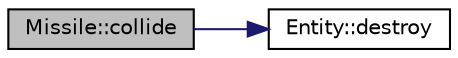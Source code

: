 digraph "Missile::collide"
{
  edge [fontname="Helvetica",fontsize="10",labelfontname="Helvetica",labelfontsize="10"];
  node [fontname="Helvetica",fontsize="10",shape=record];
  rankdir="LR";
  Node1 [label="Missile::collide",height=0.2,width=0.4,color="black", fillcolor="grey75", style="filled", fontcolor="black"];
  Node1 -> Node2 [color="midnightblue",fontsize="10",style="solid",fontname="Helvetica"];
  Node2 [label="Entity::destroy",height=0.2,width=0.4,color="black", fillcolor="white", style="filled",URL="$classEntity.html#a691dbe5f9ec930c27af2af0b97907a9e"];
}
